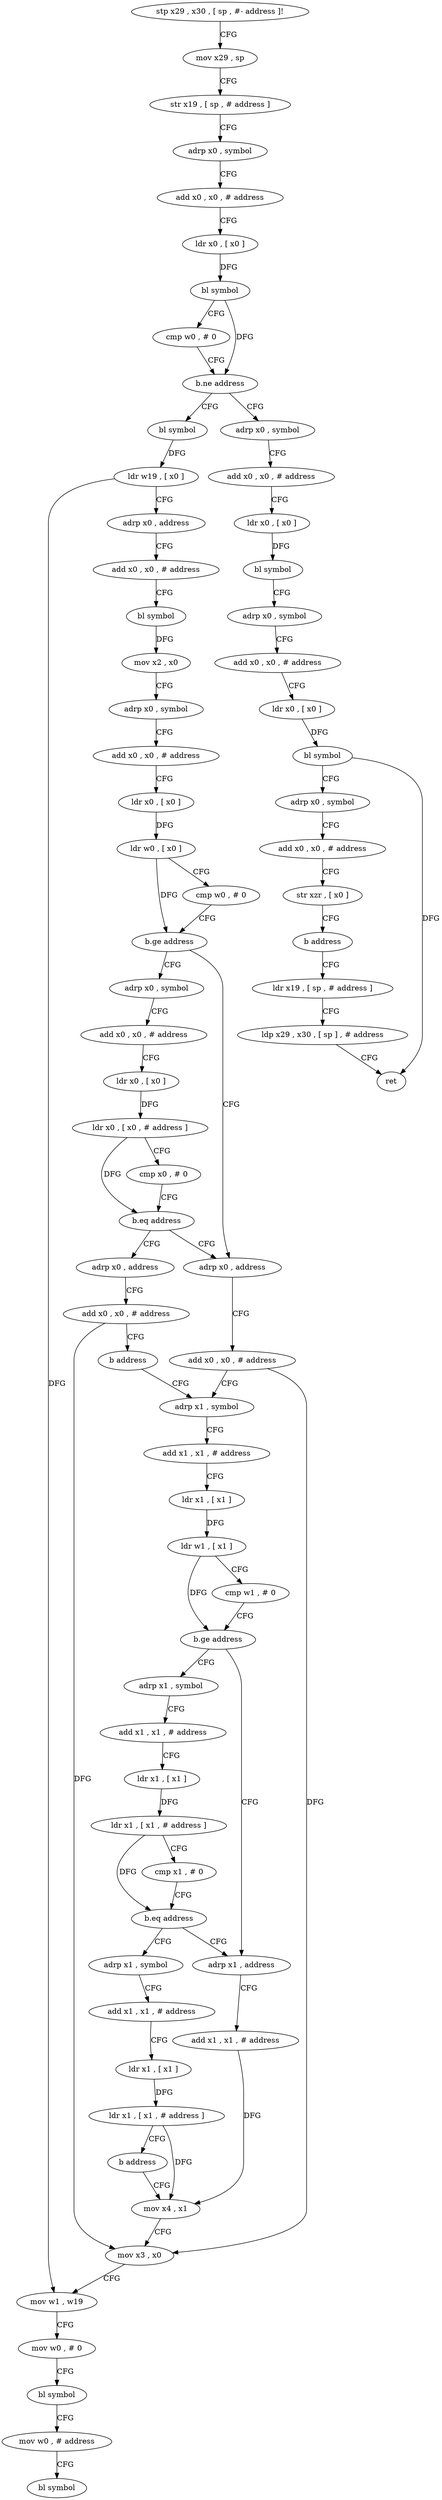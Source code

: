 digraph "func" {
"4243780" [label = "stp x29 , x30 , [ sp , #- address ]!" ]
"4243784" [label = "mov x29 , sp" ]
"4243788" [label = "str x19 , [ sp , # address ]" ]
"4243792" [label = "adrp x0 , symbol" ]
"4243796" [label = "add x0 , x0 , # address" ]
"4243800" [label = "ldr x0 , [ x0 ]" ]
"4243804" [label = "bl symbol" ]
"4243808" [label = "cmp w0 , # 0" ]
"4243812" [label = "b.ne address" ]
"4243864" [label = "bl symbol" ]
"4243816" [label = "adrp x0 , symbol" ]
"4243868" [label = "ldr w19 , [ x0 ]" ]
"4243872" [label = "adrp x0 , address" ]
"4243876" [label = "add x0 , x0 , # address" ]
"4243880" [label = "bl symbol" ]
"4243884" [label = "mov x2 , x0" ]
"4243888" [label = "adrp x0 , symbol" ]
"4243892" [label = "add x0 , x0 , # address" ]
"4243896" [label = "ldr x0 , [ x0 ]" ]
"4243900" [label = "ldr w0 , [ x0 ]" ]
"4243904" [label = "cmp w0 , # 0" ]
"4243908" [label = "b.ge address" ]
"4243948" [label = "adrp x0 , address" ]
"4243912" [label = "adrp x0 , symbol" ]
"4243820" [label = "add x0 , x0 , # address" ]
"4243824" [label = "ldr x0 , [ x0 ]" ]
"4243828" [label = "bl symbol" ]
"4243832" [label = "adrp x0 , symbol" ]
"4243836" [label = "add x0 , x0 , # address" ]
"4243840" [label = "ldr x0 , [ x0 ]" ]
"4243844" [label = "bl symbol" ]
"4243848" [label = "adrp x0 , symbol" ]
"4243852" [label = "add x0 , x0 , # address" ]
"4243856" [label = "str xzr , [ x0 ]" ]
"4243860" [label = "b address" ]
"4244060" [label = "ldr x19 , [ sp , # address ]" ]
"4243952" [label = "add x0 , x0 , # address" ]
"4243956" [label = "adrp x1 , symbol" ]
"4243916" [label = "add x0 , x0 , # address" ]
"4243920" [label = "ldr x0 , [ x0 ]" ]
"4243924" [label = "ldr x0 , [ x0 , # address ]" ]
"4243928" [label = "cmp x0 , # 0" ]
"4243932" [label = "b.eq address" ]
"4243936" [label = "adrp x0 , address" ]
"4244064" [label = "ldp x29 , x30 , [ sp ] , # address" ]
"4244068" [label = "ret" ]
"4244024" [label = "adrp x1 , address" ]
"4244028" [label = "add x1 , x1 , # address" ]
"4244032" [label = "mov x4 , x1" ]
"4243980" [label = "adrp x1 , symbol" ]
"4243984" [label = "add x1 , x1 , # address" ]
"4243988" [label = "ldr x1 , [ x1 ]" ]
"4243992" [label = "ldr x1 , [ x1 , # address ]" ]
"4243996" [label = "cmp x1 , # 0" ]
"4244000" [label = "b.eq address" ]
"4244004" [label = "adrp x1 , symbol" ]
"4243940" [label = "add x0 , x0 , # address" ]
"4243944" [label = "b address" ]
"4244008" [label = "add x1 , x1 , # address" ]
"4244012" [label = "ldr x1 , [ x1 ]" ]
"4244016" [label = "ldr x1 , [ x1 , # address ]" ]
"4244020" [label = "b address" ]
"4243960" [label = "add x1 , x1 , # address" ]
"4243964" [label = "ldr x1 , [ x1 ]" ]
"4243968" [label = "ldr w1 , [ x1 ]" ]
"4243972" [label = "cmp w1 , # 0" ]
"4243976" [label = "b.ge address" ]
"4244036" [label = "mov x3 , x0" ]
"4244040" [label = "mov w1 , w19" ]
"4244044" [label = "mov w0 , # 0" ]
"4244048" [label = "bl symbol" ]
"4244052" [label = "mov w0 , # address" ]
"4244056" [label = "bl symbol" ]
"4243780" -> "4243784" [ label = "CFG" ]
"4243784" -> "4243788" [ label = "CFG" ]
"4243788" -> "4243792" [ label = "CFG" ]
"4243792" -> "4243796" [ label = "CFG" ]
"4243796" -> "4243800" [ label = "CFG" ]
"4243800" -> "4243804" [ label = "DFG" ]
"4243804" -> "4243808" [ label = "CFG" ]
"4243804" -> "4243812" [ label = "DFG" ]
"4243808" -> "4243812" [ label = "CFG" ]
"4243812" -> "4243864" [ label = "CFG" ]
"4243812" -> "4243816" [ label = "CFG" ]
"4243864" -> "4243868" [ label = "DFG" ]
"4243816" -> "4243820" [ label = "CFG" ]
"4243868" -> "4243872" [ label = "CFG" ]
"4243868" -> "4244040" [ label = "DFG" ]
"4243872" -> "4243876" [ label = "CFG" ]
"4243876" -> "4243880" [ label = "CFG" ]
"4243880" -> "4243884" [ label = "DFG" ]
"4243884" -> "4243888" [ label = "CFG" ]
"4243888" -> "4243892" [ label = "CFG" ]
"4243892" -> "4243896" [ label = "CFG" ]
"4243896" -> "4243900" [ label = "DFG" ]
"4243900" -> "4243904" [ label = "CFG" ]
"4243900" -> "4243908" [ label = "DFG" ]
"4243904" -> "4243908" [ label = "CFG" ]
"4243908" -> "4243948" [ label = "CFG" ]
"4243908" -> "4243912" [ label = "CFG" ]
"4243948" -> "4243952" [ label = "CFG" ]
"4243912" -> "4243916" [ label = "CFG" ]
"4243820" -> "4243824" [ label = "CFG" ]
"4243824" -> "4243828" [ label = "DFG" ]
"4243828" -> "4243832" [ label = "CFG" ]
"4243832" -> "4243836" [ label = "CFG" ]
"4243836" -> "4243840" [ label = "CFG" ]
"4243840" -> "4243844" [ label = "DFG" ]
"4243844" -> "4243848" [ label = "CFG" ]
"4243844" -> "4244068" [ label = "DFG" ]
"4243848" -> "4243852" [ label = "CFG" ]
"4243852" -> "4243856" [ label = "CFG" ]
"4243856" -> "4243860" [ label = "CFG" ]
"4243860" -> "4244060" [ label = "CFG" ]
"4244060" -> "4244064" [ label = "CFG" ]
"4243952" -> "4243956" [ label = "CFG" ]
"4243952" -> "4244036" [ label = "DFG" ]
"4243956" -> "4243960" [ label = "CFG" ]
"4243916" -> "4243920" [ label = "CFG" ]
"4243920" -> "4243924" [ label = "DFG" ]
"4243924" -> "4243928" [ label = "CFG" ]
"4243924" -> "4243932" [ label = "DFG" ]
"4243928" -> "4243932" [ label = "CFG" ]
"4243932" -> "4243948" [ label = "CFG" ]
"4243932" -> "4243936" [ label = "CFG" ]
"4243936" -> "4243940" [ label = "CFG" ]
"4244064" -> "4244068" [ label = "CFG" ]
"4244024" -> "4244028" [ label = "CFG" ]
"4244028" -> "4244032" [ label = "DFG" ]
"4244032" -> "4244036" [ label = "CFG" ]
"4243980" -> "4243984" [ label = "CFG" ]
"4243984" -> "4243988" [ label = "CFG" ]
"4243988" -> "4243992" [ label = "DFG" ]
"4243992" -> "4243996" [ label = "CFG" ]
"4243992" -> "4244000" [ label = "DFG" ]
"4243996" -> "4244000" [ label = "CFG" ]
"4244000" -> "4244024" [ label = "CFG" ]
"4244000" -> "4244004" [ label = "CFG" ]
"4244004" -> "4244008" [ label = "CFG" ]
"4243940" -> "4243944" [ label = "CFG" ]
"4243940" -> "4244036" [ label = "DFG" ]
"4243944" -> "4243956" [ label = "CFG" ]
"4244008" -> "4244012" [ label = "CFG" ]
"4244012" -> "4244016" [ label = "DFG" ]
"4244016" -> "4244020" [ label = "CFG" ]
"4244016" -> "4244032" [ label = "DFG" ]
"4244020" -> "4244032" [ label = "CFG" ]
"4243960" -> "4243964" [ label = "CFG" ]
"4243964" -> "4243968" [ label = "DFG" ]
"4243968" -> "4243972" [ label = "CFG" ]
"4243968" -> "4243976" [ label = "DFG" ]
"4243972" -> "4243976" [ label = "CFG" ]
"4243976" -> "4244024" [ label = "CFG" ]
"4243976" -> "4243980" [ label = "CFG" ]
"4244036" -> "4244040" [ label = "CFG" ]
"4244040" -> "4244044" [ label = "CFG" ]
"4244044" -> "4244048" [ label = "CFG" ]
"4244048" -> "4244052" [ label = "CFG" ]
"4244052" -> "4244056" [ label = "CFG" ]
}
